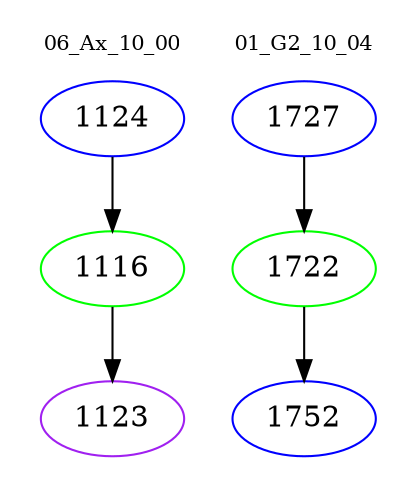 digraph{
subgraph cluster_0 {
color = white
label = "06_Ax_10_00";
fontsize=10;
T0_1124 [label="1124", color="blue"]
T0_1124 -> T0_1116 [color="black"]
T0_1116 [label="1116", color="green"]
T0_1116 -> T0_1123 [color="black"]
T0_1123 [label="1123", color="purple"]
}
subgraph cluster_1 {
color = white
label = "01_G2_10_04";
fontsize=10;
T1_1727 [label="1727", color="blue"]
T1_1727 -> T1_1722 [color="black"]
T1_1722 [label="1722", color="green"]
T1_1722 -> T1_1752 [color="black"]
T1_1752 [label="1752", color="blue"]
}
}
